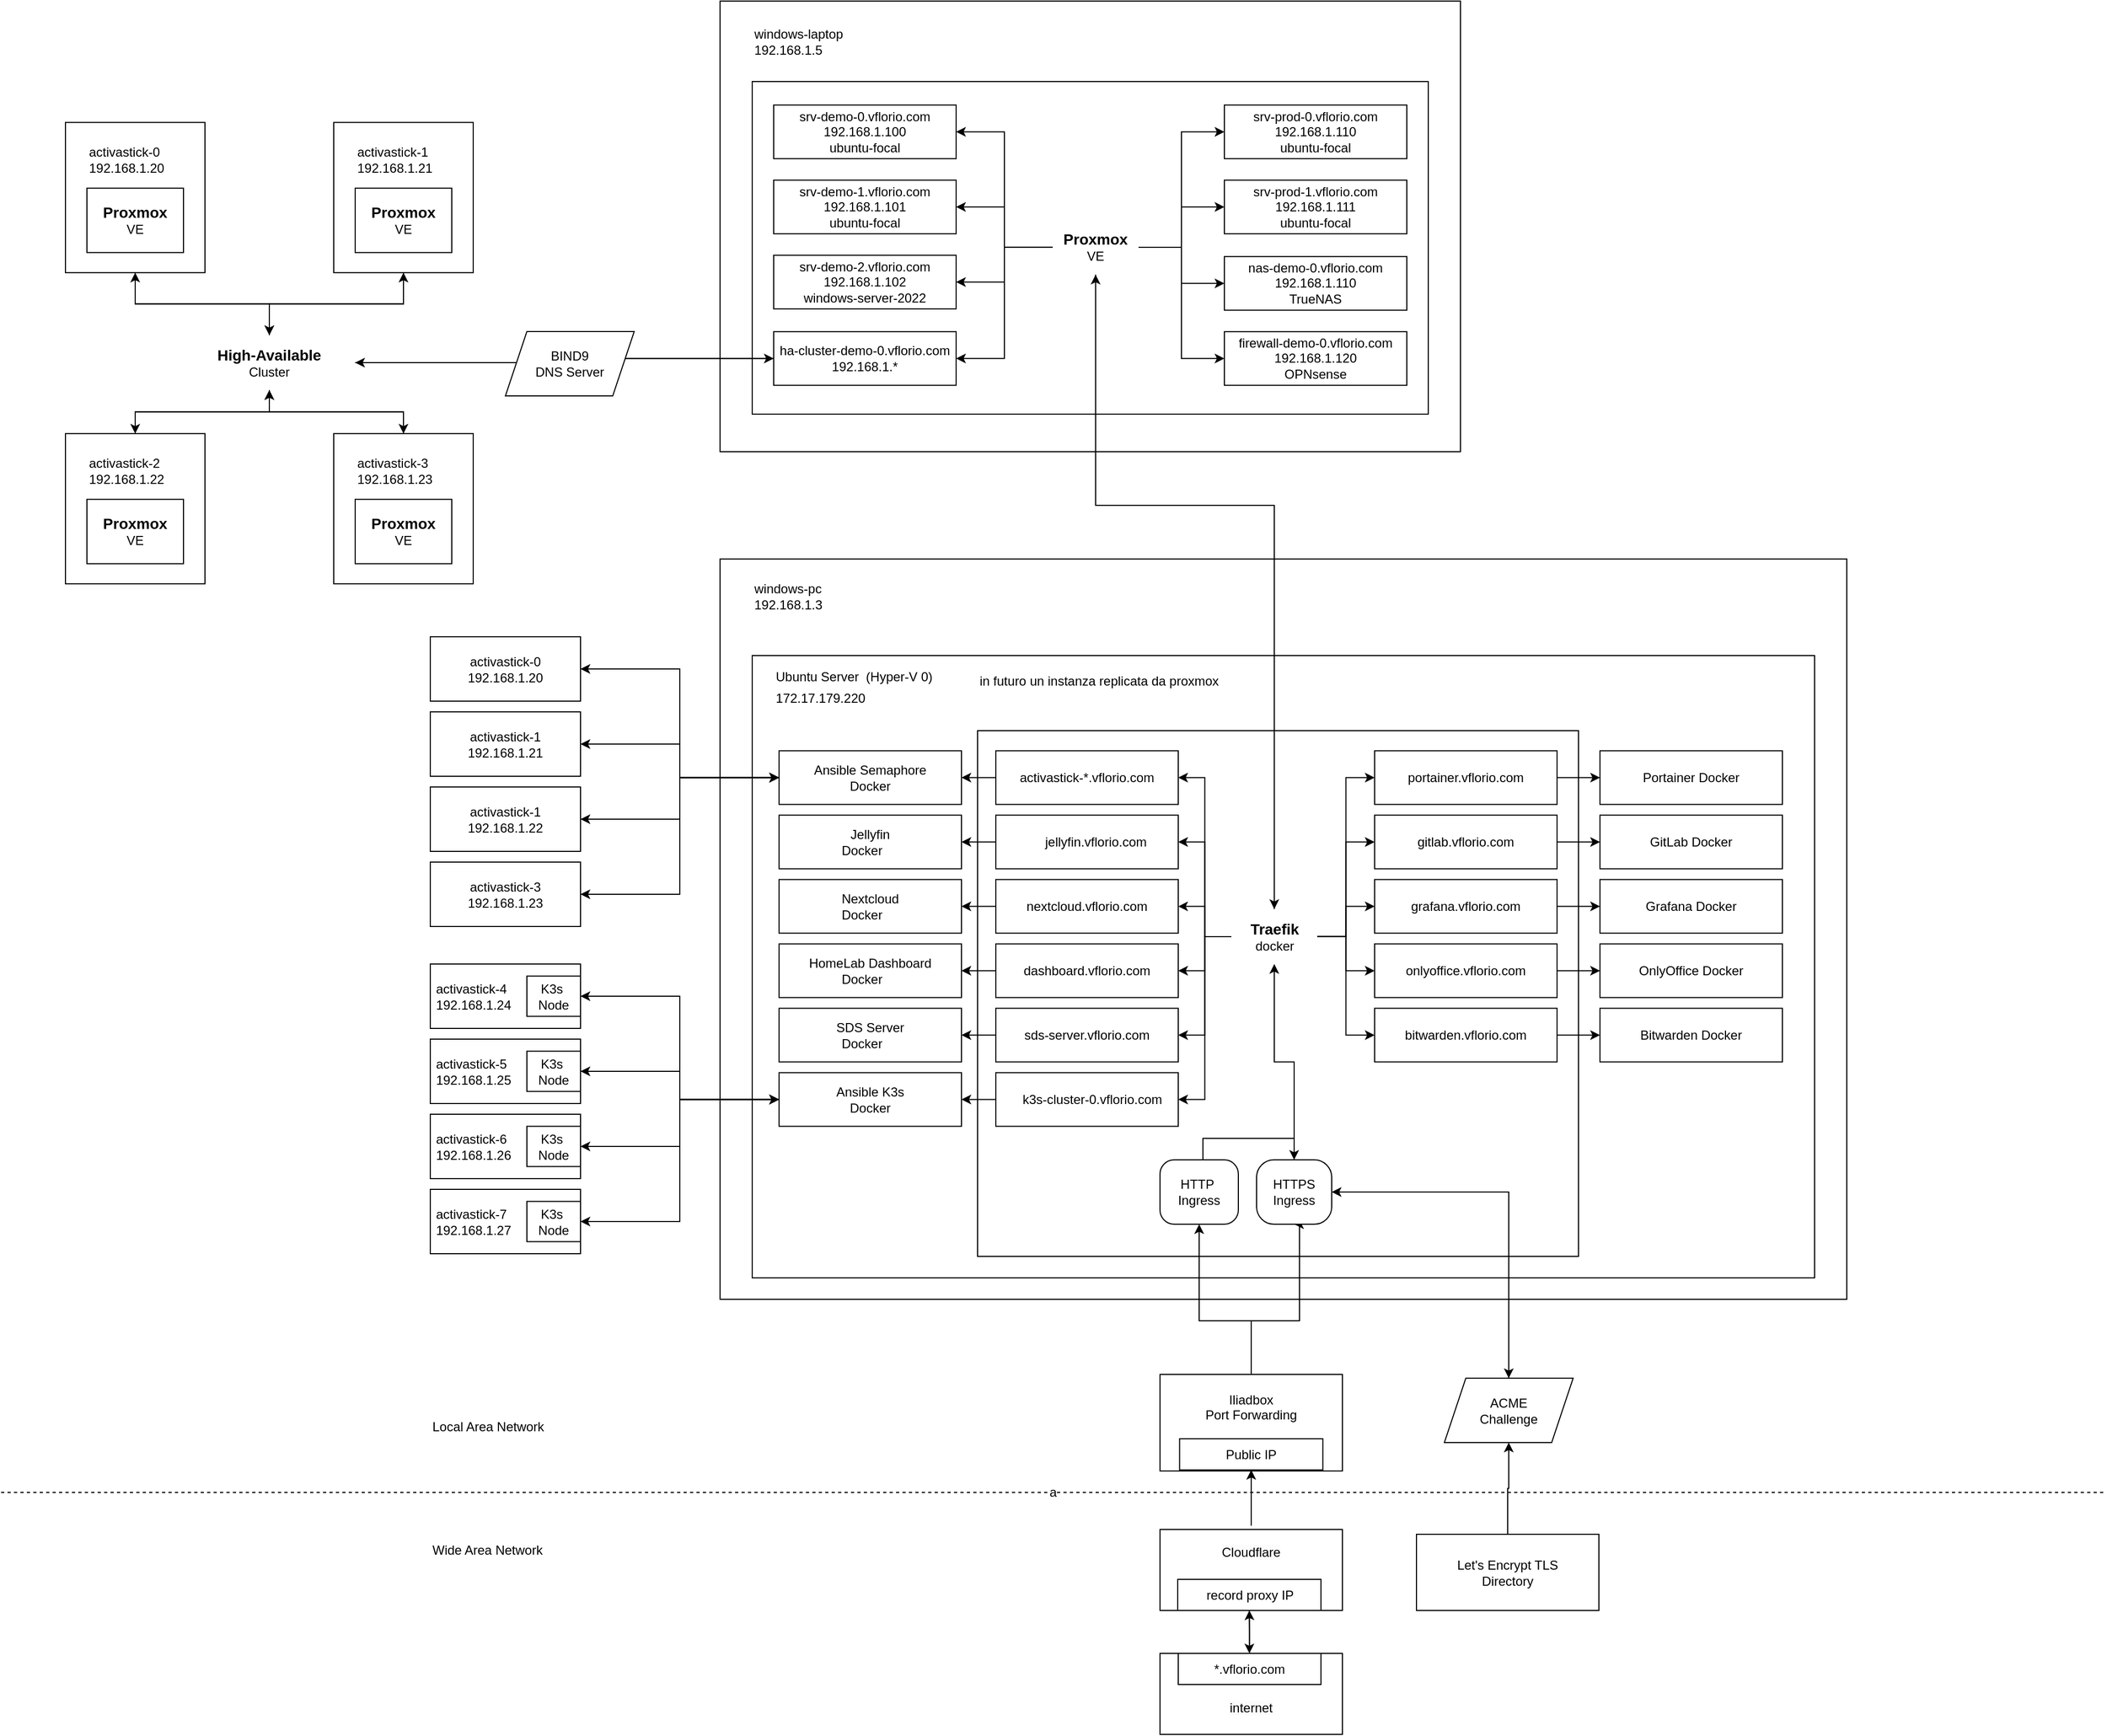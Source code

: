 <mxfile version="23.1.5" type="device">
  <diagram name="Pagina-1" id="1_2qyeEa1JzteLKZRhaf">
    <mxGraphModel dx="2167" dy="1967" grid="1" gridSize="10" guides="1" tooltips="1" connect="1" arrows="1" fold="1" page="1" pageScale="1" pageWidth="827" pageHeight="1169" math="0" shadow="0">
      <root>
        <mxCell id="0" />
        <mxCell id="1" parent="0" />
        <mxCell id="QnXVqV6WdRgewJ8nTJ-i-211" value="" style="rounded=0;whiteSpace=wrap;html=1;fontSize=12;" parent="1" vertex="1">
          <mxGeometry x="350" y="-470" width="690" height="420" as="geometry" />
        </mxCell>
        <mxCell id="6dSnEPWLA5yRJOX2oWhd-26" value="" style="rounded=0;whiteSpace=wrap;html=1;" parent="1" vertex="1">
          <mxGeometry x="380" y="-395" width="630" height="310" as="geometry" />
        </mxCell>
        <mxCell id="QnXVqV6WdRgewJ8nTJ-i-101" value="Iliadbox&lt;br style=&quot;font-size: 12px;&quot;&gt;Port Forwarding&lt;br&gt;&lt;br&gt;&lt;br&gt;" style="rounded=0;whiteSpace=wrap;html=1;fontSize=12;" parent="1" vertex="1">
          <mxGeometry x="760" y="810" width="170" height="90" as="geometry" />
        </mxCell>
        <mxCell id="6dSnEPWLA5yRJOX2oWhd-8" value="" style="rounded=0;whiteSpace=wrap;html=1;fontSize=12;" parent="1" vertex="1">
          <mxGeometry x="760" y="1070" width="170" height="75.5" as="geometry" />
        </mxCell>
        <mxCell id="QnXVqV6WdRgewJ8nTJ-i-100" value="" style="rounded=0;whiteSpace=wrap;html=1;fontSize=12;" parent="1" vertex="1">
          <mxGeometry x="760" y="954.5" width="170" height="75.5" as="geometry" />
        </mxCell>
        <mxCell id="QnXVqV6WdRgewJ8nTJ-i-34" value="s" style="rounded=0;whiteSpace=wrap;html=1;fontSize=12;" parent="1" vertex="1">
          <mxGeometry x="350" y="50" width="1050" height="690" as="geometry" />
        </mxCell>
        <mxCell id="QnXVqV6WdRgewJ8nTJ-i-8" value="a" style="rounded=0;whiteSpace=wrap;html=1;fontSize=12;" parent="1" vertex="1">
          <mxGeometry x="380" y="140" width="990" height="580" as="geometry" />
        </mxCell>
        <mxCell id="QnXVqV6WdRgewJ8nTJ-i-26" style="edgeStyle=orthogonalEdgeStyle;rounded=0;orthogonalLoop=1;jettySize=auto;html=1;entryX=0;entryY=0.5;entryDx=0;entryDy=0;fontSize=12;" parent="1" source="QnXVqV6WdRgewJ8nTJ-i-1" target="QnXVqV6WdRgewJ8nTJ-i-5" edge="1">
          <mxGeometry relative="1" as="geometry" />
        </mxCell>
        <mxCell id="QnXVqV6WdRgewJ8nTJ-i-1" value="activastick-0&lt;br style=&quot;font-size: 12px;&quot;&gt;192.168.1.20" style="rounded=0;whiteSpace=wrap;html=1;fontSize=12;" parent="1" vertex="1">
          <mxGeometry x="80" y="122.5" width="140" height="60" as="geometry" />
        </mxCell>
        <mxCell id="QnXVqV6WdRgewJ8nTJ-i-27" style="edgeStyle=orthogonalEdgeStyle;rounded=0;orthogonalLoop=1;jettySize=auto;html=1;entryX=0;entryY=0.5;entryDx=0;entryDy=0;fontSize=12;" parent="1" source="QnXVqV6WdRgewJ8nTJ-i-2" target="QnXVqV6WdRgewJ8nTJ-i-5" edge="1">
          <mxGeometry relative="1" as="geometry" />
        </mxCell>
        <mxCell id="QnXVqV6WdRgewJ8nTJ-i-2" value="activastick-3&lt;br style=&quot;border-color: var(--border-color); font-size: 12px;&quot;&gt;192.168.1.23" style="rounded=0;whiteSpace=wrap;html=1;fontSize=12;" parent="1" vertex="1">
          <mxGeometry x="80" y="332.5" width="140" height="60" as="geometry" />
        </mxCell>
        <mxCell id="QnXVqV6WdRgewJ8nTJ-i-24" style="edgeStyle=orthogonalEdgeStyle;rounded=0;orthogonalLoop=1;jettySize=auto;html=1;entryX=0;entryY=0.5;entryDx=0;entryDy=0;fontSize=12;" parent="1" source="QnXVqV6WdRgewJ8nTJ-i-3" target="QnXVqV6WdRgewJ8nTJ-i-5" edge="1">
          <mxGeometry relative="1" as="geometry" />
        </mxCell>
        <mxCell id="QnXVqV6WdRgewJ8nTJ-i-3" value="activastick-1&lt;br style=&quot;border-color: var(--border-color); font-size: 12px;&quot;&gt;192.168.1.21" style="rounded=0;whiteSpace=wrap;html=1;fontSize=12;" parent="1" vertex="1">
          <mxGeometry x="80" y="192.5" width="140" height="60" as="geometry" />
        </mxCell>
        <mxCell id="QnXVqV6WdRgewJ8nTJ-i-23" style="edgeStyle=orthogonalEdgeStyle;rounded=0;orthogonalLoop=1;jettySize=auto;html=1;entryX=0;entryY=0.5;entryDx=0;entryDy=0;fontSize=12;" parent="1" source="QnXVqV6WdRgewJ8nTJ-i-4" target="QnXVqV6WdRgewJ8nTJ-i-5" edge="1">
          <mxGeometry relative="1" as="geometry" />
        </mxCell>
        <mxCell id="QnXVqV6WdRgewJ8nTJ-i-4" value="activastick-1&lt;br style=&quot;border-color: var(--border-color); font-size: 12px;&quot;&gt;192.168.1.22" style="rounded=0;whiteSpace=wrap;html=1;fontSize=12;" parent="1" vertex="1">
          <mxGeometry x="80" y="262.5" width="140" height="60" as="geometry" />
        </mxCell>
        <mxCell id="QnXVqV6WdRgewJ8nTJ-i-28" style="edgeStyle=orthogonalEdgeStyle;rounded=0;orthogonalLoop=1;jettySize=auto;html=1;entryX=1;entryY=0.5;entryDx=0;entryDy=0;fontSize=12;" parent="1" source="QnXVqV6WdRgewJ8nTJ-i-5" target="QnXVqV6WdRgewJ8nTJ-i-1" edge="1">
          <mxGeometry relative="1" as="geometry" />
        </mxCell>
        <mxCell id="QnXVqV6WdRgewJ8nTJ-i-29" style="edgeStyle=orthogonalEdgeStyle;rounded=0;orthogonalLoop=1;jettySize=auto;html=1;entryX=1;entryY=0.5;entryDx=0;entryDy=0;fontSize=12;" parent="1" source="QnXVqV6WdRgewJ8nTJ-i-5" target="QnXVqV6WdRgewJ8nTJ-i-3" edge="1">
          <mxGeometry relative="1" as="geometry" />
        </mxCell>
        <mxCell id="QnXVqV6WdRgewJ8nTJ-i-30" style="edgeStyle=orthogonalEdgeStyle;rounded=0;orthogonalLoop=1;jettySize=auto;html=1;entryX=1;entryY=0.5;entryDx=0;entryDy=0;fontSize=12;" parent="1" source="QnXVqV6WdRgewJ8nTJ-i-5" target="QnXVqV6WdRgewJ8nTJ-i-4" edge="1">
          <mxGeometry relative="1" as="geometry" />
        </mxCell>
        <mxCell id="QnXVqV6WdRgewJ8nTJ-i-31" style="edgeStyle=orthogonalEdgeStyle;rounded=0;orthogonalLoop=1;jettySize=auto;html=1;entryX=1;entryY=0.5;entryDx=0;entryDy=0;fontSize=12;" parent="1" source="QnXVqV6WdRgewJ8nTJ-i-5" target="QnXVqV6WdRgewJ8nTJ-i-2" edge="1">
          <mxGeometry relative="1" as="geometry" />
        </mxCell>
        <mxCell id="QnXVqV6WdRgewJ8nTJ-i-6" value="Local Area Network" style="text;html=1;strokeColor=none;fillColor=none;align=left;verticalAlign=middle;whiteSpace=wrap;rounded=0;fontSize=12;" parent="1" vertex="1">
          <mxGeometry x="80" y="843.5" width="120" height="30" as="geometry" />
        </mxCell>
        <mxCell id="QnXVqV6WdRgewJ8nTJ-i-17" value="Ubuntu Server&amp;nbsp; (Hyper-V 0)" style="text;html=1;strokeColor=none;fillColor=none;align=left;verticalAlign=middle;whiteSpace=wrap;rounded=0;fontSize=12;" parent="1" vertex="1">
          <mxGeometry x="400" y="150" width="180" height="20" as="geometry" />
        </mxCell>
        <mxCell id="QnXVqV6WdRgewJ8nTJ-i-33" value="172.17.179.220&amp;nbsp;" style="text;html=1;strokeColor=none;fillColor=none;align=left;verticalAlign=middle;whiteSpace=wrap;rounded=0;fontSize=12;" parent="1" vertex="1">
          <mxGeometry x="400" y="170" width="180" height="20" as="geometry" />
        </mxCell>
        <mxCell id="QnXVqV6WdRgewJ8nTJ-i-35" value="windows-pc&lt;br style=&quot;font-size: 12px;&quot;&gt;192.168.1.3" style="text;html=1;strokeColor=none;fillColor=none;align=left;verticalAlign=middle;whiteSpace=wrap;rounded=0;fontSize=12;" parent="1" vertex="1">
          <mxGeometry x="380" y="70" width="120" height="30" as="geometry" />
        </mxCell>
        <mxCell id="QnXVqV6WdRgewJ8nTJ-i-65" style="edgeStyle=orthogonalEdgeStyle;rounded=0;orthogonalLoop=1;jettySize=auto;html=1;entryX=0;entryY=0.5;entryDx=0;entryDy=0;fontSize=12;" parent="1" source="QnXVqV6WdRgewJ8nTJ-i-66" target="QnXVqV6WdRgewJ8nTJ-i-77" edge="1">
          <mxGeometry relative="1" as="geometry" />
        </mxCell>
        <mxCell id="QnXVqV6WdRgewJ8nTJ-i-66" value="&amp;nbsp;activastick-4&lt;br style=&quot;font-size: 12px;&quot;&gt;&amp;nbsp;192.168.1.24" style="rounded=0;whiteSpace=wrap;html=1;align=left;fontSize=12;" parent="1" vertex="1">
          <mxGeometry x="80" y="427.5" width="140" height="60" as="geometry" />
        </mxCell>
        <mxCell id="QnXVqV6WdRgewJ8nTJ-i-67" style="edgeStyle=orthogonalEdgeStyle;rounded=0;orthogonalLoop=1;jettySize=auto;html=1;entryX=0;entryY=0.5;entryDx=0;entryDy=0;fontSize=12;" parent="1" source="QnXVqV6WdRgewJ8nTJ-i-68" target="QnXVqV6WdRgewJ8nTJ-i-77" edge="1">
          <mxGeometry relative="1" as="geometry" />
        </mxCell>
        <mxCell id="QnXVqV6WdRgewJ8nTJ-i-68" value="&amp;nbsp;activastick-7&lt;br style=&quot;border-color: var(--border-color); font-size: 12px;&quot;&gt;&amp;nbsp;192.168.1.27" style="rounded=0;whiteSpace=wrap;html=1;align=left;fontSize=12;" parent="1" vertex="1">
          <mxGeometry x="80" y="637.5" width="140" height="60" as="geometry" />
        </mxCell>
        <mxCell id="QnXVqV6WdRgewJ8nTJ-i-69" style="edgeStyle=orthogonalEdgeStyle;rounded=0;orthogonalLoop=1;jettySize=auto;html=1;entryX=0;entryY=0.5;entryDx=0;entryDy=0;fontSize=12;" parent="1" source="QnXVqV6WdRgewJ8nTJ-i-70" target="QnXVqV6WdRgewJ8nTJ-i-77" edge="1">
          <mxGeometry relative="1" as="geometry" />
        </mxCell>
        <mxCell id="QnXVqV6WdRgewJ8nTJ-i-70" value="&amp;nbsp;activastick-5&lt;br style=&quot;border-color: var(--border-color); font-size: 12px;&quot;&gt;&amp;nbsp;192.168.1.25&amp;nbsp;&lt;span style=&quot;white-space: pre; font-size: 12px;&quot;&gt;&#x9;&lt;/span&gt;" style="rounded=0;whiteSpace=wrap;html=1;align=left;fontSize=12;" parent="1" vertex="1">
          <mxGeometry x="80" y="497.5" width="140" height="60" as="geometry" />
        </mxCell>
        <mxCell id="QnXVqV6WdRgewJ8nTJ-i-71" style="edgeStyle=orthogonalEdgeStyle;rounded=0;orthogonalLoop=1;jettySize=auto;html=1;entryX=0;entryY=0.5;entryDx=0;entryDy=0;fontSize=12;" parent="1" source="QnXVqV6WdRgewJ8nTJ-i-72" target="QnXVqV6WdRgewJ8nTJ-i-77" edge="1">
          <mxGeometry relative="1" as="geometry" />
        </mxCell>
        <mxCell id="QnXVqV6WdRgewJ8nTJ-i-72" value="&amp;nbsp;activastick-6&lt;br style=&quot;border-color: var(--border-color); font-size: 12px;&quot;&gt;&amp;nbsp;192.168.1.26" style="rounded=0;whiteSpace=wrap;html=1;align=left;fontSize=12;" parent="1" vertex="1">
          <mxGeometry x="80" y="567.5" width="140" height="60" as="geometry" />
        </mxCell>
        <mxCell id="QnXVqV6WdRgewJ8nTJ-i-73" style="edgeStyle=orthogonalEdgeStyle;rounded=0;orthogonalLoop=1;jettySize=auto;html=1;entryX=1;entryY=0.5;entryDx=0;entryDy=0;fontSize=12;" parent="1" source="QnXVqV6WdRgewJ8nTJ-i-77" target="QnXVqV6WdRgewJ8nTJ-i-66" edge="1">
          <mxGeometry relative="1" as="geometry" />
        </mxCell>
        <mxCell id="QnXVqV6WdRgewJ8nTJ-i-74" style="edgeStyle=orthogonalEdgeStyle;rounded=0;orthogonalLoop=1;jettySize=auto;html=1;entryX=1;entryY=0.5;entryDx=0;entryDy=0;fontSize=12;" parent="1" source="QnXVqV6WdRgewJ8nTJ-i-77" target="QnXVqV6WdRgewJ8nTJ-i-70" edge="1">
          <mxGeometry relative="1" as="geometry" />
        </mxCell>
        <mxCell id="QnXVqV6WdRgewJ8nTJ-i-91" value="" style="rounded=0;whiteSpace=wrap;html=1;fontSize=12;" parent="1" vertex="1">
          <mxGeometry x="590" y="210" width="560" height="490" as="geometry" />
        </mxCell>
        <mxCell id="QnXVqV6WdRgewJ8nTJ-i-75" style="edgeStyle=orthogonalEdgeStyle;rounded=0;orthogonalLoop=1;jettySize=auto;html=1;entryX=1;entryY=0.5;entryDx=0;entryDy=0;fontSize=12;" parent="1" source="QnXVqV6WdRgewJ8nTJ-i-77" target="QnXVqV6WdRgewJ8nTJ-i-72" edge="1">
          <mxGeometry relative="1" as="geometry" />
        </mxCell>
        <mxCell id="QnXVqV6WdRgewJ8nTJ-i-76" style="edgeStyle=orthogonalEdgeStyle;rounded=0;orthogonalLoop=1;jettySize=auto;html=1;entryX=1;entryY=0.5;entryDx=0;entryDy=0;fontSize=12;" parent="1" source="QnXVqV6WdRgewJ8nTJ-i-77" target="QnXVqV6WdRgewJ8nTJ-i-68" edge="1">
          <mxGeometry relative="1" as="geometry" />
        </mxCell>
        <mxCell id="QnXVqV6WdRgewJ8nTJ-i-77" value="Ansible K3s&lt;br style=&quot;font-size: 12px;&quot;&gt;Docker" style="rounded=0;whiteSpace=wrap;html=1;fontSize=12;" parent="1" vertex="1">
          <mxGeometry x="405" y="528.75" width="170" height="50" as="geometry" />
        </mxCell>
        <mxCell id="QnXVqV6WdRgewJ8nTJ-i-183" style="edgeStyle=orthogonalEdgeStyle;rounded=0;orthogonalLoop=1;jettySize=auto;html=1;exitX=0;exitY=0.5;exitDx=0;exitDy=0;entryX=1;entryY=0.5;entryDx=0;entryDy=0;" parent="1" source="QnXVqV6WdRgewJ8nTJ-i-96" target="QnXVqV6WdRgewJ8nTJ-i-5" edge="1">
          <mxGeometry relative="1" as="geometry" />
        </mxCell>
        <mxCell id="QnXVqV6WdRgewJ8nTJ-i-96" value="activastick-*.vflorio.com" style="rounded=0;whiteSpace=wrap;html=1;fontSize=12;" parent="1" vertex="1">
          <mxGeometry x="607" y="228.75" width="170" height="50" as="geometry" />
        </mxCell>
        <mxCell id="QnXVqV6WdRgewJ8nTJ-i-99" value="Wide Area Network" style="text;html=1;strokeColor=none;fillColor=none;align=left;verticalAlign=middle;whiteSpace=wrap;rounded=0;fontSize=12;" parent="1" vertex="1">
          <mxGeometry x="80" y="959" width="120" height="30" as="geometry" />
        </mxCell>
        <mxCell id="QnXVqV6WdRgewJ8nTJ-i-141" style="edgeStyle=orthogonalEdgeStyle;rounded=0;orthogonalLoop=1;jettySize=auto;html=1;entryX=0.5;entryY=1;entryDx=0;entryDy=0;" parent="1" source="QnXVqV6WdRgewJ8nTJ-i-101" target="QnXVqV6WdRgewJ8nTJ-i-138" edge="1">
          <mxGeometry relative="1" as="geometry">
            <Array as="points">
              <mxPoint x="845" y="760" />
              <mxPoint x="796" y="760" />
            </Array>
          </mxGeometry>
        </mxCell>
        <mxCell id="QnXVqV6WdRgewJ8nTJ-i-142" style="edgeStyle=orthogonalEdgeStyle;rounded=0;orthogonalLoop=1;jettySize=auto;html=1;entryX=0.5;entryY=1;entryDx=0;entryDy=0;" parent="1" source="QnXVqV6WdRgewJ8nTJ-i-101" target="QnXVqV6WdRgewJ8nTJ-i-140" edge="1">
          <mxGeometry relative="1" as="geometry">
            <Array as="points">
              <mxPoint x="845" y="760" />
              <mxPoint x="890" y="760" />
            </Array>
          </mxGeometry>
        </mxCell>
        <mxCell id="QnXVqV6WdRgewJ8nTJ-i-105" value="a" style="endArrow=none;dashed=1;html=1;rounded=0;fontSize=12;" parent="1" edge="1">
          <mxGeometry width="50" height="50" relative="1" as="geometry">
            <mxPoint x="-320" y="920" as="sourcePoint" />
            <mxPoint x="1640" y="920" as="targetPoint" />
          </mxGeometry>
        </mxCell>
        <mxCell id="QnXVqV6WdRgewJ8nTJ-i-180" style="edgeStyle=orthogonalEdgeStyle;rounded=0;orthogonalLoop=1;jettySize=auto;html=1;entryX=1;entryY=0.5;entryDx=0;entryDy=0;" parent="1" source="QnXVqV6WdRgewJ8nTJ-i-122" target="QnXVqV6WdRgewJ8nTJ-i-77" edge="1">
          <mxGeometry relative="1" as="geometry" />
        </mxCell>
        <mxCell id="QnXVqV6WdRgewJ8nTJ-i-122" value="&amp;nbsp; &amp;nbsp;k3s-cluster-0.vflorio.com" style="rounded=0;whiteSpace=wrap;html=1;fontSize=12;" parent="1" vertex="1">
          <mxGeometry x="607" y="528.75" width="170" height="50" as="geometry" />
        </mxCell>
        <mxCell id="QnXVqV6WdRgewJ8nTJ-i-130" value="K3s&amp;nbsp;&lt;br style=&quot;font-size: 12px;&quot;&gt;Node" style="rounded=0;whiteSpace=wrap;html=1;fontSize=12;" parent="1" vertex="1">
          <mxGeometry x="170" y="438.75" width="50" height="37.5" as="geometry" />
        </mxCell>
        <mxCell id="QnXVqV6WdRgewJ8nTJ-i-133" value="K3s&amp;nbsp;&lt;br style=&quot;border-color: var(--border-color); font-size: 12px;&quot;&gt;Node" style="rounded=0;whiteSpace=wrap;html=1;fontSize=12;" parent="1" vertex="1">
          <mxGeometry x="170" y="508.75" width="50" height="37.5" as="geometry" />
        </mxCell>
        <mxCell id="QnXVqV6WdRgewJ8nTJ-i-134" value="K3s&amp;nbsp;&lt;br style=&quot;border-color: var(--border-color); font-size: 12px;&quot;&gt;Node" style="rounded=0;whiteSpace=wrap;html=1;fontSize=12;" parent="1" vertex="1">
          <mxGeometry x="170" y="648.75" width="50" height="37.5" as="geometry" />
        </mxCell>
        <mxCell id="QnXVqV6WdRgewJ8nTJ-i-135" value="K3s&amp;nbsp;&lt;br style=&quot;border-color: var(--border-color); font-size: 12px;&quot;&gt;Node" style="rounded=0;whiteSpace=wrap;html=1;fontSize=12;" parent="1" vertex="1">
          <mxGeometry x="170" y="578.75" width="50" height="37.5" as="geometry" />
        </mxCell>
        <mxCell id="QnXVqV6WdRgewJ8nTJ-i-136" value="&lt;font style=&quot;font-size: 12px;&quot;&gt;in futuro un instanza replicata da proxmox&lt;/font&gt;" style="text;html=1;strokeColor=none;fillColor=none;align=left;verticalAlign=middle;whiteSpace=wrap;rounded=0;fontSize=12;" parent="1" vertex="1">
          <mxGeometry x="590" y="150" width="270" height="27.5" as="geometry" />
        </mxCell>
        <mxCell id="QnXVqV6WdRgewJ8nTJ-i-207" style="edgeStyle=orthogonalEdgeStyle;rounded=0;orthogonalLoop=1;jettySize=auto;html=1;entryX=0.5;entryY=0;entryDx=0;entryDy=0;" parent="1" source="QnXVqV6WdRgewJ8nTJ-i-138" target="QnXVqV6WdRgewJ8nTJ-i-140" edge="1">
          <mxGeometry relative="1" as="geometry">
            <Array as="points">
              <mxPoint x="800" y="590" />
              <mxPoint x="885" y="590" />
            </Array>
          </mxGeometry>
        </mxCell>
        <mxCell id="QnXVqV6WdRgewJ8nTJ-i-138" value="HTTP&amp;nbsp;&lt;br&gt;Ingress" style="rounded=1;whiteSpace=wrap;html=1;fontSize=12;arcSize=22;" parent="1" vertex="1">
          <mxGeometry x="760" y="610" width="73" height="60" as="geometry" />
        </mxCell>
        <mxCell id="6dSnEPWLA5yRJOX2oWhd-18" style="edgeStyle=orthogonalEdgeStyle;rounded=0;orthogonalLoop=1;jettySize=auto;html=1;exitX=1;exitY=0.5;exitDx=0;exitDy=0;" parent="1" source="QnXVqV6WdRgewJ8nTJ-i-140" target="6dSnEPWLA5yRJOX2oWhd-15" edge="1">
          <mxGeometry relative="1" as="geometry" />
        </mxCell>
        <mxCell id="6dSnEPWLA5yRJOX2oWhd-53" style="edgeStyle=orthogonalEdgeStyle;rounded=0;orthogonalLoop=1;jettySize=auto;html=1;entryX=0.5;entryY=1;entryDx=0;entryDy=0;" parent="1" source="QnXVqV6WdRgewJ8nTJ-i-140" target="QnXVqV6WdRgewJ8nTJ-i-147" edge="1">
          <mxGeometry relative="1" as="geometry" />
        </mxCell>
        <mxCell id="QnXVqV6WdRgewJ8nTJ-i-140" value="HTTPS&lt;br&gt;Ingress" style="rounded=1;whiteSpace=wrap;html=1;fontSize=12;arcSize=27;" parent="1" vertex="1">
          <mxGeometry x="850" y="610" width="70" height="60" as="geometry" />
        </mxCell>
        <mxCell id="QnXVqV6WdRgewJ8nTJ-i-163" style="edgeStyle=orthogonalEdgeStyle;rounded=0;orthogonalLoop=1;jettySize=auto;html=1;entryX=1;entryY=0.5;entryDx=0;entryDy=0;" parent="1" source="QnXVqV6WdRgewJ8nTJ-i-147" target="QnXVqV6WdRgewJ8nTJ-i-96" edge="1">
          <mxGeometry relative="1" as="geometry" />
        </mxCell>
        <mxCell id="QnXVqV6WdRgewJ8nTJ-i-164" style="edgeStyle=orthogonalEdgeStyle;rounded=0;orthogonalLoop=1;jettySize=auto;html=1;entryX=1;entryY=0.5;entryDx=0;entryDy=0;" parent="1" source="QnXVqV6WdRgewJ8nTJ-i-147" target="QnXVqV6WdRgewJ8nTJ-i-156" edge="1">
          <mxGeometry relative="1" as="geometry" />
        </mxCell>
        <mxCell id="QnXVqV6WdRgewJ8nTJ-i-165" style="edgeStyle=orthogonalEdgeStyle;rounded=0;orthogonalLoop=1;jettySize=auto;html=1;" parent="1" source="QnXVqV6WdRgewJ8nTJ-i-147" target="QnXVqV6WdRgewJ8nTJ-i-154" edge="1">
          <mxGeometry relative="1" as="geometry" />
        </mxCell>
        <mxCell id="QnXVqV6WdRgewJ8nTJ-i-166" style="edgeStyle=orthogonalEdgeStyle;rounded=0;orthogonalLoop=1;jettySize=auto;html=1;entryX=1;entryY=0.5;entryDx=0;entryDy=0;" parent="1" source="QnXVqV6WdRgewJ8nTJ-i-147" target="QnXVqV6WdRgewJ8nTJ-i-152" edge="1">
          <mxGeometry relative="1" as="geometry" />
        </mxCell>
        <mxCell id="QnXVqV6WdRgewJ8nTJ-i-167" style="edgeStyle=orthogonalEdgeStyle;rounded=0;orthogonalLoop=1;jettySize=auto;html=1;entryX=1;entryY=0.5;entryDx=0;entryDy=0;" parent="1" source="QnXVqV6WdRgewJ8nTJ-i-147" target="QnXVqV6WdRgewJ8nTJ-i-149" edge="1">
          <mxGeometry relative="1" as="geometry" />
        </mxCell>
        <mxCell id="QnXVqV6WdRgewJ8nTJ-i-168" style="edgeStyle=orthogonalEdgeStyle;rounded=0;orthogonalLoop=1;jettySize=auto;html=1;entryX=1;entryY=0.5;entryDx=0;entryDy=0;" parent="1" source="QnXVqV6WdRgewJ8nTJ-i-147" target="QnXVqV6WdRgewJ8nTJ-i-122" edge="1">
          <mxGeometry relative="1" as="geometry" />
        </mxCell>
        <mxCell id="QnXVqV6WdRgewJ8nTJ-i-169" style="edgeStyle=orthogonalEdgeStyle;rounded=0;orthogonalLoop=1;jettySize=auto;html=1;entryX=0;entryY=0.5;entryDx=0;entryDy=0;" parent="1" source="QnXVqV6WdRgewJ8nTJ-i-147" target="QnXVqV6WdRgewJ8nTJ-i-158" edge="1">
          <mxGeometry relative="1" as="geometry" />
        </mxCell>
        <mxCell id="QnXVqV6WdRgewJ8nTJ-i-170" style="edgeStyle=orthogonalEdgeStyle;rounded=0;orthogonalLoop=1;jettySize=auto;html=1;entryX=0;entryY=0.5;entryDx=0;entryDy=0;" parent="1" source="QnXVqV6WdRgewJ8nTJ-i-147" target="QnXVqV6WdRgewJ8nTJ-i-162" edge="1">
          <mxGeometry relative="1" as="geometry" />
        </mxCell>
        <mxCell id="QnXVqV6WdRgewJ8nTJ-i-196" style="edgeStyle=orthogonalEdgeStyle;rounded=0;orthogonalLoop=1;jettySize=auto;html=1;exitX=1;exitY=0.5;exitDx=0;exitDy=0;entryX=0;entryY=0.5;entryDx=0;entryDy=0;" parent="1" source="QnXVqV6WdRgewJ8nTJ-i-147" target="QnXVqV6WdRgewJ8nTJ-i-193" edge="1">
          <mxGeometry relative="1" as="geometry" />
        </mxCell>
        <mxCell id="QnXVqV6WdRgewJ8nTJ-i-197" style="edgeStyle=orthogonalEdgeStyle;rounded=0;orthogonalLoop=1;jettySize=auto;html=1;exitX=1;exitY=0.5;exitDx=0;exitDy=0;entryX=0;entryY=0.5;entryDx=0;entryDy=0;" parent="1" source="QnXVqV6WdRgewJ8nTJ-i-147" target="QnXVqV6WdRgewJ8nTJ-i-195" edge="1">
          <mxGeometry relative="1" as="geometry" />
        </mxCell>
        <mxCell id="QnXVqV6WdRgewJ8nTJ-i-203" style="edgeStyle=orthogonalEdgeStyle;rounded=0;orthogonalLoop=1;jettySize=auto;html=1;exitX=1;exitY=0.5;exitDx=0;exitDy=0;entryX=0;entryY=0.5;entryDx=0;entryDy=0;" parent="1" source="QnXVqV6WdRgewJ8nTJ-i-147" target="QnXVqV6WdRgewJ8nTJ-i-202" edge="1">
          <mxGeometry relative="1" as="geometry" />
        </mxCell>
        <mxCell id="6dSnEPWLA5yRJOX2oWhd-54" style="edgeStyle=orthogonalEdgeStyle;rounded=0;orthogonalLoop=1;jettySize=auto;html=1;entryX=0.5;entryY=1;entryDx=0;entryDy=0;" parent="1" source="QnXVqV6WdRgewJ8nTJ-i-147" target="6dSnEPWLA5yRJOX2oWhd-42" edge="1">
          <mxGeometry relative="1" as="geometry">
            <Array as="points">
              <mxPoint x="866" />
              <mxPoint x="700" />
            </Array>
          </mxGeometry>
        </mxCell>
        <mxCell id="QnXVqV6WdRgewJ8nTJ-i-147" value="&lt;font style=&quot;&quot;&gt;&lt;b style=&quot;font-size: 14px;&quot;&gt;Traefik&lt;/b&gt;&lt;br&gt;&lt;font style=&quot;font-size: 12px;&quot;&gt;docker&lt;/font&gt;&lt;br&gt;&lt;/font&gt;" style="text;html=1;strokeColor=none;fillColor=none;align=center;verticalAlign=middle;whiteSpace=wrap;rounded=0;" parent="1" vertex="1">
          <mxGeometry x="826.5" y="376.25" width="80" height="51.25" as="geometry" />
        </mxCell>
        <mxCell id="QnXVqV6WdRgewJ8nTJ-i-5" value="Ansible Semaphore&lt;br style=&quot;font-size: 12px;&quot;&gt;Docker" style="rounded=0;whiteSpace=wrap;html=1;fontSize=12;" parent="1" vertex="1">
          <mxGeometry x="405" y="228.75" width="170" height="50" as="geometry" />
        </mxCell>
        <mxCell id="QnXVqV6WdRgewJ8nTJ-i-148" value="SDS Server &lt;br&gt;Docker&lt;span style=&quot;white-space: pre;&quot;&gt;&#x9;&lt;/span&gt;" style="rounded=0;whiteSpace=wrap;html=1;fontSize=12;" parent="1" vertex="1">
          <mxGeometry x="405" y="468.75" width="170" height="50" as="geometry" />
        </mxCell>
        <mxCell id="QnXVqV6WdRgewJ8nTJ-i-187" style="edgeStyle=orthogonalEdgeStyle;rounded=0;orthogonalLoop=1;jettySize=auto;html=1;entryX=1;entryY=0.5;entryDx=0;entryDy=0;" parent="1" source="QnXVqV6WdRgewJ8nTJ-i-149" target="QnXVqV6WdRgewJ8nTJ-i-148" edge="1">
          <mxGeometry relative="1" as="geometry" />
        </mxCell>
        <mxCell id="QnXVqV6WdRgewJ8nTJ-i-149" value="sds-server.vflorio.com" style="rounded=0;whiteSpace=wrap;html=1;fontSize=12;" parent="1" vertex="1">
          <mxGeometry x="607" y="468.75" width="170" height="50" as="geometry" />
        </mxCell>
        <mxCell id="QnXVqV6WdRgewJ8nTJ-i-151" value="HomeLab Dashboard&lt;br&gt;Docker&lt;span style=&quot;white-space: pre;&quot;&gt;&#x9;&lt;/span&gt;" style="rounded=0;whiteSpace=wrap;html=1;fontSize=12;" parent="1" vertex="1">
          <mxGeometry x="405" y="408.75" width="170" height="50" as="geometry" />
        </mxCell>
        <mxCell id="QnXVqV6WdRgewJ8nTJ-i-186" style="edgeStyle=orthogonalEdgeStyle;rounded=0;orthogonalLoop=1;jettySize=auto;html=1;entryX=1;entryY=0.5;entryDx=0;entryDy=0;" parent="1" source="QnXVqV6WdRgewJ8nTJ-i-152" target="QnXVqV6WdRgewJ8nTJ-i-151" edge="1">
          <mxGeometry relative="1" as="geometry" />
        </mxCell>
        <mxCell id="QnXVqV6WdRgewJ8nTJ-i-152" value="dashboard.vflorio.com" style="rounded=0;whiteSpace=wrap;html=1;fontSize=12;" parent="1" vertex="1">
          <mxGeometry x="607" y="408.75" width="170" height="50" as="geometry" />
        </mxCell>
        <mxCell id="QnXVqV6WdRgewJ8nTJ-i-153" value="Nextcloud &lt;br&gt;Docker&lt;span style=&quot;white-space: pre;&quot;&gt;&#x9;&lt;/span&gt;" style="rounded=0;whiteSpace=wrap;html=1;fontSize=12;" parent="1" vertex="1">
          <mxGeometry x="405" y="348.75" width="170" height="50" as="geometry" />
        </mxCell>
        <mxCell id="QnXVqV6WdRgewJ8nTJ-i-185" style="edgeStyle=orthogonalEdgeStyle;rounded=0;orthogonalLoop=1;jettySize=auto;html=1;entryX=1;entryY=0.5;entryDx=0;entryDy=0;" parent="1" source="QnXVqV6WdRgewJ8nTJ-i-154" target="QnXVqV6WdRgewJ8nTJ-i-153" edge="1">
          <mxGeometry relative="1" as="geometry" />
        </mxCell>
        <mxCell id="QnXVqV6WdRgewJ8nTJ-i-154" value="nextcloud.vflorio.com" style="rounded=0;whiteSpace=wrap;html=1;fontSize=12;" parent="1" vertex="1">
          <mxGeometry x="607" y="348.75" width="170" height="50" as="geometry" />
        </mxCell>
        <mxCell id="QnXVqV6WdRgewJ8nTJ-i-155" value="Jellyfin &lt;br&gt;Docker&lt;span style=&quot;white-space: pre;&quot;&gt;&#x9;&lt;/span&gt;" style="rounded=0;whiteSpace=wrap;html=1;fontSize=12;" parent="1" vertex="1">
          <mxGeometry x="405" y="288.75" width="170" height="50" as="geometry" />
        </mxCell>
        <mxCell id="QnXVqV6WdRgewJ8nTJ-i-184" style="edgeStyle=orthogonalEdgeStyle;rounded=0;orthogonalLoop=1;jettySize=auto;html=1;entryX=1;entryY=0.5;entryDx=0;entryDy=0;" parent="1" source="QnXVqV6WdRgewJ8nTJ-i-156" target="QnXVqV6WdRgewJ8nTJ-i-155" edge="1">
          <mxGeometry relative="1" as="geometry" />
        </mxCell>
        <mxCell id="QnXVqV6WdRgewJ8nTJ-i-156" value="&amp;nbsp; &amp;nbsp; &amp;nbsp;jellyfin.vflorio.com" style="rounded=0;whiteSpace=wrap;html=1;fontSize=12;" parent="1" vertex="1">
          <mxGeometry x="607" y="288.75" width="170" height="50" as="geometry" />
        </mxCell>
        <mxCell id="QnXVqV6WdRgewJ8nTJ-i-157" value="Bitwarden Docker" style="rounded=0;whiteSpace=wrap;html=1;fontSize=12;" parent="1" vertex="1">
          <mxGeometry x="1170" y="468.75" width="170" height="50" as="geometry" />
        </mxCell>
        <mxCell id="QnXVqV6WdRgewJ8nTJ-i-173" style="edgeStyle=orthogonalEdgeStyle;rounded=0;orthogonalLoop=1;jettySize=auto;html=1;entryX=0;entryY=0.5;entryDx=0;entryDy=0;" parent="1" source="QnXVqV6WdRgewJ8nTJ-i-158" target="QnXVqV6WdRgewJ8nTJ-i-157" edge="1">
          <mxGeometry relative="1" as="geometry" />
        </mxCell>
        <mxCell id="QnXVqV6WdRgewJ8nTJ-i-158" value="bitwarden.vflorio.com" style="rounded=0;whiteSpace=wrap;html=1;fontSize=12;" parent="1" vertex="1">
          <mxGeometry x="960" y="468.75" width="170" height="50" as="geometry" />
        </mxCell>
        <mxCell id="QnXVqV6WdRgewJ8nTJ-i-161" value="GitLab Docker" style="rounded=0;whiteSpace=wrap;html=1;fontSize=12;" parent="1" vertex="1">
          <mxGeometry x="1170" y="288.75" width="170" height="50" as="geometry" />
        </mxCell>
        <mxCell id="QnXVqV6WdRgewJ8nTJ-i-171" value="" style="edgeStyle=orthogonalEdgeStyle;rounded=0;orthogonalLoop=1;jettySize=auto;html=1;" parent="1" source="QnXVqV6WdRgewJ8nTJ-i-162" target="QnXVqV6WdRgewJ8nTJ-i-161" edge="1">
          <mxGeometry relative="1" as="geometry" />
        </mxCell>
        <mxCell id="QnXVqV6WdRgewJ8nTJ-i-162" value="gitlab.vflorio.com" style="rounded=0;whiteSpace=wrap;html=1;fontSize=12;" parent="1" vertex="1">
          <mxGeometry x="960" y="288.75" width="170" height="50" as="geometry" />
        </mxCell>
        <mxCell id="QnXVqV6WdRgewJ8nTJ-i-192" value="OnlyOffice Docker" style="rounded=0;whiteSpace=wrap;html=1;fontSize=12;" parent="1" vertex="1">
          <mxGeometry x="1170" y="408.75" width="170" height="50" as="geometry" />
        </mxCell>
        <mxCell id="QnXVqV6WdRgewJ8nTJ-i-199" style="edgeStyle=orthogonalEdgeStyle;rounded=0;orthogonalLoop=1;jettySize=auto;html=1;entryX=0;entryY=0.5;entryDx=0;entryDy=0;" parent="1" source="QnXVqV6WdRgewJ8nTJ-i-193" target="QnXVqV6WdRgewJ8nTJ-i-192" edge="1">
          <mxGeometry relative="1" as="geometry" />
        </mxCell>
        <mxCell id="QnXVqV6WdRgewJ8nTJ-i-193" value="onlyoffice.vflorio.com" style="rounded=0;whiteSpace=wrap;html=1;fontSize=12;" parent="1" vertex="1">
          <mxGeometry x="960" y="408.75" width="170" height="50" as="geometry" />
        </mxCell>
        <mxCell id="QnXVqV6WdRgewJ8nTJ-i-194" value="Grafana Docker" style="rounded=0;whiteSpace=wrap;html=1;fontSize=12;" parent="1" vertex="1">
          <mxGeometry x="1170" y="348.75" width="170" height="50" as="geometry" />
        </mxCell>
        <mxCell id="QnXVqV6WdRgewJ8nTJ-i-200" style="edgeStyle=orthogonalEdgeStyle;rounded=0;orthogonalLoop=1;jettySize=auto;html=1;entryX=0;entryY=0.5;entryDx=0;entryDy=0;" parent="1" source="QnXVqV6WdRgewJ8nTJ-i-195" target="QnXVqV6WdRgewJ8nTJ-i-194" edge="1">
          <mxGeometry relative="1" as="geometry" />
        </mxCell>
        <mxCell id="QnXVqV6WdRgewJ8nTJ-i-195" value="grafana.vflorio.com" style="rounded=0;whiteSpace=wrap;html=1;fontSize=12;" parent="1" vertex="1">
          <mxGeometry x="960" y="348.75" width="170" height="50" as="geometry" />
        </mxCell>
        <mxCell id="QnXVqV6WdRgewJ8nTJ-i-201" value="Portainer Docker" style="rounded=0;whiteSpace=wrap;html=1;fontSize=12;" parent="1" vertex="1">
          <mxGeometry x="1170" y="228.75" width="170" height="50" as="geometry" />
        </mxCell>
        <mxCell id="QnXVqV6WdRgewJ8nTJ-i-204" style="edgeStyle=orthogonalEdgeStyle;rounded=0;orthogonalLoop=1;jettySize=auto;html=1;entryX=0;entryY=0.5;entryDx=0;entryDy=0;" parent="1" source="QnXVqV6WdRgewJ8nTJ-i-202" target="QnXVqV6WdRgewJ8nTJ-i-201" edge="1">
          <mxGeometry relative="1" as="geometry" />
        </mxCell>
        <mxCell id="QnXVqV6WdRgewJ8nTJ-i-202" value="portainer.vflorio.com" style="rounded=0;whiteSpace=wrap;html=1;fontSize=12;" parent="1" vertex="1">
          <mxGeometry x="960" y="228.75" width="170" height="50" as="geometry" />
        </mxCell>
        <mxCell id="QnXVqV6WdRgewJ8nTJ-i-213" value="windows-laptop&lt;br style=&quot;border-color: var(--border-color);&quot;&gt;&lt;span style=&quot;border-color: var(--border-color);&quot;&gt;192.168.1.5&lt;/span&gt;" style="text;html=1;strokeColor=none;fillColor=none;align=left;verticalAlign=middle;whiteSpace=wrap;rounded=0;fontSize=12;" parent="1" vertex="1">
          <mxGeometry x="380" y="-447.5" width="120" height="30" as="geometry" />
        </mxCell>
        <mxCell id="6dSnEPWLA5yRJOX2oWhd-1" value="Public IP" style="rounded=0;whiteSpace=wrap;html=1;fontSize=12;" parent="1" vertex="1">
          <mxGeometry x="778.25" y="870" width="133.5" height="29" as="geometry" />
        </mxCell>
        <mxCell id="6dSnEPWLA5yRJOX2oWhd-11" style="edgeStyle=orthogonalEdgeStyle;rounded=0;orthogonalLoop=1;jettySize=auto;html=1;exitX=0.5;exitY=1;exitDx=0;exitDy=0;" parent="1" source="6dSnEPWLA5yRJOX2oWhd-2" edge="1">
          <mxGeometry relative="1" as="geometry">
            <mxPoint x="843.286" y="1070" as="targetPoint" />
          </mxGeometry>
        </mxCell>
        <mxCell id="6dSnEPWLA5yRJOX2oWhd-2" value="record proxy IP" style="rounded=0;whiteSpace=wrap;html=1;fontSize=12;" parent="1" vertex="1">
          <mxGeometry x="776.5" y="1001" width="133.5" height="29" as="geometry" />
        </mxCell>
        <mxCell id="6dSnEPWLA5yRJOX2oWhd-12" style="edgeStyle=orthogonalEdgeStyle;rounded=0;orthogonalLoop=1;jettySize=auto;html=1;entryX=0.5;entryY=1;entryDx=0;entryDy=0;" parent="1" source="6dSnEPWLA5yRJOX2oWhd-4" target="6dSnEPWLA5yRJOX2oWhd-1" edge="1">
          <mxGeometry relative="1" as="geometry" />
        </mxCell>
        <mxCell id="6dSnEPWLA5yRJOX2oWhd-4" value="&lt;span style=&quot;color: rgb(0, 0, 0); font-family: Helvetica; font-size: 12px; font-style: normal; font-variant-ligatures: normal; font-variant-caps: normal; font-weight: 400; letter-spacing: normal; orphans: 2; text-align: center; text-indent: 0px; text-transform: none; widows: 2; word-spacing: 0px; -webkit-text-stroke-width: 0px; background-color: rgb(251, 251, 251); text-decoration-thickness: initial; text-decoration-style: initial; text-decoration-color: initial; float: none; display: inline !important;&quot;&gt;Cloudflare&lt;/span&gt;" style="text;html=1;strokeColor=none;fillColor=none;align=center;verticalAlign=middle;whiteSpace=wrap;rounded=0;" parent="1" vertex="1">
          <mxGeometry x="760" y="951" width="170" height="50" as="geometry" />
        </mxCell>
        <mxCell id="6dSnEPWLA5yRJOX2oWhd-9" style="edgeStyle=orthogonalEdgeStyle;rounded=0;orthogonalLoop=1;jettySize=auto;html=1;entryX=0.5;entryY=1;entryDx=0;entryDy=0;" parent="1" source="6dSnEPWLA5yRJOX2oWhd-6" target="6dSnEPWLA5yRJOX2oWhd-2" edge="1">
          <mxGeometry relative="1" as="geometry" />
        </mxCell>
        <mxCell id="6dSnEPWLA5yRJOX2oWhd-6" value="*.vflorio.com" style="rounded=0;whiteSpace=wrap;html=1;fontSize=12;" parent="1" vertex="1">
          <mxGeometry x="777" y="1070" width="133" height="29" as="geometry" />
        </mxCell>
        <mxCell id="6dSnEPWLA5yRJOX2oWhd-7" value="&lt;span style=&quot;color: rgb(0, 0, 0); font-family: Helvetica; font-size: 12px; font-style: normal; font-variant-ligatures: normal; font-variant-caps: normal; font-weight: 400; letter-spacing: normal; orphans: 2; text-align: center; text-indent: 0px; text-transform: none; widows: 2; word-spacing: 0px; -webkit-text-stroke-width: 0px; background-color: rgb(251, 251, 251); text-decoration-thickness: initial; text-decoration-style: initial; text-decoration-color: initial; float: none; display: inline !important;&quot;&gt;internet&lt;/span&gt;" style="text;html=1;strokeColor=none;fillColor=none;align=center;verticalAlign=middle;whiteSpace=wrap;rounded=0;" parent="1" vertex="1">
          <mxGeometry x="760" y="1095.5" width="170" height="50" as="geometry" />
        </mxCell>
        <mxCell id="6dSnEPWLA5yRJOX2oWhd-16" value="" style="edgeStyle=orthogonalEdgeStyle;rounded=0;orthogonalLoop=1;jettySize=auto;html=1;" parent="1" source="6dSnEPWLA5yRJOX2oWhd-14" target="6dSnEPWLA5yRJOX2oWhd-15" edge="1">
          <mxGeometry relative="1" as="geometry" />
        </mxCell>
        <mxCell id="6dSnEPWLA5yRJOX2oWhd-14" value="Let&#39;s Encrypt TLS&lt;br&gt;Directory" style="rounded=0;whiteSpace=wrap;html=1;fontSize=12;" parent="1" vertex="1">
          <mxGeometry x="999" y="959" width="170" height="71" as="geometry" />
        </mxCell>
        <mxCell id="6dSnEPWLA5yRJOX2oWhd-20" style="edgeStyle=orthogonalEdgeStyle;rounded=0;orthogonalLoop=1;jettySize=auto;html=1;entryX=1;entryY=0.5;entryDx=0;entryDy=0;exitX=0.5;exitY=0;exitDx=0;exitDy=0;" parent="1" source="6dSnEPWLA5yRJOX2oWhd-15" target="QnXVqV6WdRgewJ8nTJ-i-140" edge="1">
          <mxGeometry relative="1" as="geometry" />
        </mxCell>
        <mxCell id="6dSnEPWLA5yRJOX2oWhd-15" value="ACME&lt;br&gt;Challenge" style="shape=parallelogram;perimeter=parallelogramPerimeter;whiteSpace=wrap;html=1;fixedSize=1;rounded=0;" parent="1" vertex="1">
          <mxGeometry x="1025" y="813.5" width="120" height="60" as="geometry" />
        </mxCell>
        <mxCell id="6dSnEPWLA5yRJOX2oWhd-29" value="srv-demo-0.vflorio.com&lt;br&gt;192.168.1.100&lt;br&gt;ubuntu-focal" style="rounded=0;whiteSpace=wrap;html=1;fontSize=12;" parent="1" vertex="1">
          <mxGeometry x="400" y="-373.12" width="170" height="50" as="geometry" />
        </mxCell>
        <mxCell id="6dSnEPWLA5yRJOX2oWhd-31" value="srv-demo-1.vflorio.com&lt;br&gt;192.168.1.101&lt;br&gt;ubuntu-focal" style="rounded=0;whiteSpace=wrap;html=1;fontSize=12;" parent="1" vertex="1">
          <mxGeometry x="400" y="-303.12" width="170" height="50" as="geometry" />
        </mxCell>
        <mxCell id="6dSnEPWLA5yRJOX2oWhd-32" value="srv-demo-2.vflorio.com&lt;br&gt;192.168.1.102&lt;br&gt;windows-server-2022" style="rounded=0;whiteSpace=wrap;html=1;fontSize=12;" parent="1" vertex="1">
          <mxGeometry x="400" y="-233.12" width="170" height="50" as="geometry" />
        </mxCell>
        <mxCell id="6dSnEPWLA5yRJOX2oWhd-101" style="edgeStyle=orthogonalEdgeStyle;rounded=0;orthogonalLoop=1;jettySize=auto;html=1;entryX=1;entryY=0.5;entryDx=0;entryDy=0;" parent="1" source="6dSnEPWLA5yRJOX2oWhd-33" target="6dSnEPWLA5yRJOX2oWhd-89" edge="1">
          <mxGeometry relative="1" as="geometry" />
        </mxCell>
        <mxCell id="6dSnEPWLA5yRJOX2oWhd-33" value="ha-cluster-demo-0.vflorio.com&lt;br&gt;192.168.1.*" style="rounded=0;whiteSpace=wrap;html=1;fontSize=12;" parent="1" vertex="1">
          <mxGeometry x="400" y="-161.87" width="170" height="50" as="geometry" />
        </mxCell>
        <mxCell id="6dSnEPWLA5yRJOX2oWhd-34" value="nas-demo-0.vflorio.com&lt;br&gt;192.168.1.110&lt;br&gt;TrueNAS" style="rounded=0;whiteSpace=wrap;html=1;fontSize=12;" parent="1" vertex="1">
          <mxGeometry x="820" y="-231.87" width="170" height="50" as="geometry" />
        </mxCell>
        <mxCell id="6dSnEPWLA5yRJOX2oWhd-35" value="firewall-demo-0.vflorio.com&lt;br&gt;192.168.1.120&lt;br&gt;OPNsense" style="rounded=0;whiteSpace=wrap;html=1;fontSize=12;" parent="1" vertex="1">
          <mxGeometry x="820" y="-161.87" width="170" height="50" as="geometry" />
        </mxCell>
        <mxCell id="6dSnEPWLA5yRJOX2oWhd-40" value="srv-prod-0.vflorio.com&lt;br&gt;192.168.1.110&lt;br&gt;ubuntu-focal" style="rounded=0;whiteSpace=wrap;html=1;fontSize=12;" parent="1" vertex="1">
          <mxGeometry x="820" y="-373.12" width="170" height="50" as="geometry" />
        </mxCell>
        <mxCell id="6dSnEPWLA5yRJOX2oWhd-41" value="srv-prod-1.vflorio.com&lt;br&gt;192.168.1.111&lt;br&gt;ubuntu-focal" style="rounded=0;whiteSpace=wrap;html=1;fontSize=12;" parent="1" vertex="1">
          <mxGeometry x="820" y="-303.12" width="170" height="50" as="geometry" />
        </mxCell>
        <mxCell id="6dSnEPWLA5yRJOX2oWhd-43" style="edgeStyle=orthogonalEdgeStyle;rounded=0;orthogonalLoop=1;jettySize=auto;html=1;entryX=0;entryY=0.5;entryDx=0;entryDy=0;" parent="1" source="6dSnEPWLA5yRJOX2oWhd-42" target="6dSnEPWLA5yRJOX2oWhd-34" edge="1">
          <mxGeometry relative="1" as="geometry" />
        </mxCell>
        <mxCell id="6dSnEPWLA5yRJOX2oWhd-44" style="edgeStyle=orthogonalEdgeStyle;rounded=0;orthogonalLoop=1;jettySize=auto;html=1;entryX=0;entryY=0.5;entryDx=0;entryDy=0;" parent="1" source="6dSnEPWLA5yRJOX2oWhd-42" target="6dSnEPWLA5yRJOX2oWhd-41" edge="1">
          <mxGeometry relative="1" as="geometry" />
        </mxCell>
        <mxCell id="6dSnEPWLA5yRJOX2oWhd-45" style="edgeStyle=orthogonalEdgeStyle;rounded=0;orthogonalLoop=1;jettySize=auto;html=1;entryX=0;entryY=0.5;entryDx=0;entryDy=0;" parent="1" source="6dSnEPWLA5yRJOX2oWhd-42" target="6dSnEPWLA5yRJOX2oWhd-40" edge="1">
          <mxGeometry relative="1" as="geometry" />
        </mxCell>
        <mxCell id="6dSnEPWLA5yRJOX2oWhd-46" style="edgeStyle=orthogonalEdgeStyle;rounded=0;orthogonalLoop=1;jettySize=auto;html=1;entryX=0;entryY=0.5;entryDx=0;entryDy=0;" parent="1" source="6dSnEPWLA5yRJOX2oWhd-42" target="6dSnEPWLA5yRJOX2oWhd-35" edge="1">
          <mxGeometry relative="1" as="geometry" />
        </mxCell>
        <mxCell id="6dSnEPWLA5yRJOX2oWhd-47" style="edgeStyle=orthogonalEdgeStyle;rounded=0;orthogonalLoop=1;jettySize=auto;html=1;exitX=0;exitY=0.5;exitDx=0;exitDy=0;entryX=1;entryY=0.5;entryDx=0;entryDy=0;" parent="1" source="6dSnEPWLA5yRJOX2oWhd-42" target="6dSnEPWLA5yRJOX2oWhd-33" edge="1">
          <mxGeometry relative="1" as="geometry" />
        </mxCell>
        <mxCell id="6dSnEPWLA5yRJOX2oWhd-48" style="edgeStyle=orthogonalEdgeStyle;rounded=0;orthogonalLoop=1;jettySize=auto;html=1;entryX=1;entryY=0.5;entryDx=0;entryDy=0;" parent="1" source="6dSnEPWLA5yRJOX2oWhd-42" target="6dSnEPWLA5yRJOX2oWhd-32" edge="1">
          <mxGeometry relative="1" as="geometry" />
        </mxCell>
        <mxCell id="6dSnEPWLA5yRJOX2oWhd-49" style="edgeStyle=orthogonalEdgeStyle;rounded=0;orthogonalLoop=1;jettySize=auto;html=1;entryX=1;entryY=0.5;entryDx=0;entryDy=0;" parent="1" source="6dSnEPWLA5yRJOX2oWhd-42" target="6dSnEPWLA5yRJOX2oWhd-31" edge="1">
          <mxGeometry relative="1" as="geometry" />
        </mxCell>
        <mxCell id="6dSnEPWLA5yRJOX2oWhd-50" style="edgeStyle=orthogonalEdgeStyle;rounded=0;orthogonalLoop=1;jettySize=auto;html=1;entryX=1;entryY=0.5;entryDx=0;entryDy=0;" parent="1" source="6dSnEPWLA5yRJOX2oWhd-42" target="6dSnEPWLA5yRJOX2oWhd-29" edge="1">
          <mxGeometry relative="1" as="geometry" />
        </mxCell>
        <mxCell id="6dSnEPWLA5yRJOX2oWhd-52" style="edgeStyle=orthogonalEdgeStyle;rounded=0;orthogonalLoop=1;jettySize=auto;html=1;entryX=0.5;entryY=0;entryDx=0;entryDy=0;" parent="1" source="6dSnEPWLA5yRJOX2oWhd-42" target="QnXVqV6WdRgewJ8nTJ-i-147" edge="1">
          <mxGeometry relative="1" as="geometry">
            <Array as="points">
              <mxPoint x="700" />
              <mxPoint x="867" />
            </Array>
          </mxGeometry>
        </mxCell>
        <mxCell id="6dSnEPWLA5yRJOX2oWhd-42" value="&lt;font style=&quot;&quot;&gt;&lt;font style=&quot;font-size: 14px;&quot;&gt;&lt;b&gt;Proxmox&lt;br&gt;&lt;/b&gt;&lt;/font&gt;VE&lt;br&gt;&lt;/font&gt;" style="text;html=1;strokeColor=none;fillColor=none;align=center;verticalAlign=middle;whiteSpace=wrap;rounded=0;" parent="1" vertex="1">
          <mxGeometry x="660" y="-266.24" width="80" height="51.25" as="geometry" />
        </mxCell>
        <mxCell id="6dSnEPWLA5yRJOX2oWhd-92" style="edgeStyle=orthogonalEdgeStyle;rounded=0;orthogonalLoop=1;jettySize=auto;html=1;entryX=0.5;entryY=1;entryDx=0;entryDy=0;" parent="1" source="6dSnEPWLA5yRJOX2oWhd-55" target="6dSnEPWLA5yRJOX2oWhd-89" edge="1">
          <mxGeometry relative="1" as="geometry" />
        </mxCell>
        <mxCell id="6dSnEPWLA5yRJOX2oWhd-55" value="" style="rounded=0;whiteSpace=wrap;html=1;" parent="1" vertex="1">
          <mxGeometry x="-10" y="-66.87" width="130" height="140" as="geometry" />
        </mxCell>
        <mxCell id="6dSnEPWLA5yRJOX2oWhd-56" value="" style="rounded=0;whiteSpace=wrap;html=1;" parent="1" vertex="1">
          <mxGeometry x="10" y="-5.62" width="90" height="60" as="geometry" />
        </mxCell>
        <mxCell id="6dSnEPWLA5yRJOX2oWhd-57" value="activastick-3&lt;br style=&quot;border-color: var(--border-color); text-align: center;&quot;&gt;&lt;span style=&quot;text-align: center;&quot;&gt;192.168.1.23&lt;/span&gt;" style="text;html=1;strokeColor=none;fillColor=none;align=left;verticalAlign=middle;whiteSpace=wrap;rounded=0;fontSize=12;" parent="1" vertex="1">
          <mxGeometry x="10" y="-46.87" width="80" height="30" as="geometry" />
        </mxCell>
        <mxCell id="6dSnEPWLA5yRJOX2oWhd-60" value="&lt;font style=&quot;&quot;&gt;&lt;font style=&quot;font-size: 14px;&quot;&gt;&lt;b&gt;Proxmox&lt;br&gt;&lt;/b&gt;&lt;/font&gt;VE&lt;br&gt;&lt;/font&gt;" style="text;html=1;strokeColor=none;fillColor=none;align=center;verticalAlign=middle;whiteSpace=wrap;rounded=0;" parent="1" vertex="1">
          <mxGeometry x="15" y="-1.24" width="80" height="51.25" as="geometry" />
        </mxCell>
        <mxCell id="6dSnEPWLA5yRJOX2oWhd-93" style="edgeStyle=orthogonalEdgeStyle;rounded=0;orthogonalLoop=1;jettySize=auto;html=1;entryX=0.5;entryY=1;entryDx=0;entryDy=0;" parent="1" source="6dSnEPWLA5yRJOX2oWhd-73" target="6dSnEPWLA5yRJOX2oWhd-89" edge="1">
          <mxGeometry relative="1" as="geometry" />
        </mxCell>
        <mxCell id="6dSnEPWLA5yRJOX2oWhd-73" value="" style="rounded=0;whiteSpace=wrap;html=1;" parent="1" vertex="1">
          <mxGeometry x="-260" y="-66.87" width="130" height="140" as="geometry" />
        </mxCell>
        <mxCell id="6dSnEPWLA5yRJOX2oWhd-74" value="" style="rounded=0;whiteSpace=wrap;html=1;" parent="1" vertex="1">
          <mxGeometry x="-240" y="-5.62" width="90" height="60" as="geometry" />
        </mxCell>
        <mxCell id="6dSnEPWLA5yRJOX2oWhd-75" value="activastick-2&lt;br style=&quot;border-color: var(--border-color); text-align: center;&quot;&gt;&lt;span style=&quot;text-align: center;&quot;&gt;192.168.1.22&lt;/span&gt;" style="text;html=1;strokeColor=none;fillColor=none;align=left;verticalAlign=middle;whiteSpace=wrap;rounded=0;fontSize=12;" parent="1" vertex="1">
          <mxGeometry x="-240" y="-46.87" width="80" height="30" as="geometry" />
        </mxCell>
        <mxCell id="6dSnEPWLA5yRJOX2oWhd-76" value="&lt;font style=&quot;&quot;&gt;&lt;font style=&quot;font-size: 14px;&quot;&gt;&lt;b&gt;Proxmox&lt;br&gt;&lt;/b&gt;&lt;/font&gt;VE&lt;br&gt;&lt;/font&gt;" style="text;html=1;strokeColor=none;fillColor=none;align=center;verticalAlign=middle;whiteSpace=wrap;rounded=0;" parent="1" vertex="1">
          <mxGeometry x="-235" y="-1.24" width="80" height="51.25" as="geometry" />
        </mxCell>
        <mxCell id="6dSnEPWLA5yRJOX2oWhd-94" style="edgeStyle=orthogonalEdgeStyle;rounded=0;orthogonalLoop=1;jettySize=auto;html=1;entryX=0.5;entryY=0;entryDx=0;entryDy=0;" parent="1" source="6dSnEPWLA5yRJOX2oWhd-77" target="6dSnEPWLA5yRJOX2oWhd-89" edge="1">
          <mxGeometry relative="1" as="geometry" />
        </mxCell>
        <mxCell id="6dSnEPWLA5yRJOX2oWhd-77" value="" style="rounded=0;whiteSpace=wrap;html=1;" parent="1" vertex="1">
          <mxGeometry x="-260" y="-356.87" width="130" height="140" as="geometry" />
        </mxCell>
        <mxCell id="6dSnEPWLA5yRJOX2oWhd-78" value="" style="rounded=0;whiteSpace=wrap;html=1;" parent="1" vertex="1">
          <mxGeometry x="-240" y="-295.62" width="90" height="60" as="geometry" />
        </mxCell>
        <mxCell id="6dSnEPWLA5yRJOX2oWhd-79" value="activastick-0&lt;br style=&quot;border-color: var(--border-color); text-align: center;&quot;&gt;&lt;span style=&quot;text-align: center;&quot;&gt;192.168.1.20&lt;/span&gt;" style="text;html=1;strokeColor=none;fillColor=none;align=left;verticalAlign=middle;whiteSpace=wrap;rounded=0;fontSize=12;" parent="1" vertex="1">
          <mxGeometry x="-240" y="-336.87" width="90" height="30" as="geometry" />
        </mxCell>
        <mxCell id="6dSnEPWLA5yRJOX2oWhd-80" value="&lt;font style=&quot;&quot;&gt;&lt;font style=&quot;font-size: 14px;&quot;&gt;&lt;b&gt;Proxmox&lt;br&gt;&lt;/b&gt;&lt;/font&gt;VE&lt;br&gt;&lt;/font&gt;" style="text;html=1;strokeColor=none;fillColor=none;align=center;verticalAlign=middle;whiteSpace=wrap;rounded=0;" parent="1" vertex="1">
          <mxGeometry x="-235" y="-291.24" width="80" height="51.25" as="geometry" />
        </mxCell>
        <mxCell id="6dSnEPWLA5yRJOX2oWhd-91" style="edgeStyle=orthogonalEdgeStyle;rounded=0;orthogonalLoop=1;jettySize=auto;html=1;entryX=0.5;entryY=0;entryDx=0;entryDy=0;" parent="1" source="6dSnEPWLA5yRJOX2oWhd-81" target="6dSnEPWLA5yRJOX2oWhd-89" edge="1">
          <mxGeometry relative="1" as="geometry" />
        </mxCell>
        <mxCell id="6dSnEPWLA5yRJOX2oWhd-81" value="" style="rounded=0;whiteSpace=wrap;html=1;" parent="1" vertex="1">
          <mxGeometry x="-10" y="-356.87" width="130" height="140" as="geometry" />
        </mxCell>
        <mxCell id="6dSnEPWLA5yRJOX2oWhd-82" value="" style="rounded=0;whiteSpace=wrap;html=1;" parent="1" vertex="1">
          <mxGeometry x="10" y="-295.62" width="90" height="60" as="geometry" />
        </mxCell>
        <mxCell id="6dSnEPWLA5yRJOX2oWhd-83" value="activastick-1&lt;br style=&quot;border-color: var(--border-color); text-align: center;&quot;&gt;&lt;span style=&quot;text-align: center;&quot;&gt;192.168.1.21&lt;/span&gt;" style="text;html=1;strokeColor=none;fillColor=none;align=left;verticalAlign=middle;whiteSpace=wrap;rounded=0;fontSize=12;" parent="1" vertex="1">
          <mxGeometry x="10" y="-336.87" width="90" height="30" as="geometry" />
        </mxCell>
        <mxCell id="6dSnEPWLA5yRJOX2oWhd-84" value="&lt;font style=&quot;&quot;&gt;&lt;font style=&quot;font-size: 14px;&quot;&gt;&lt;b&gt;Proxmox&lt;br&gt;&lt;/b&gt;&lt;/font&gt;VE&lt;br&gt;&lt;/font&gt;" style="text;html=1;strokeColor=none;fillColor=none;align=center;verticalAlign=middle;whiteSpace=wrap;rounded=0;" parent="1" vertex="1">
          <mxGeometry x="15" y="-291.24" width="80" height="51.25" as="geometry" />
        </mxCell>
        <mxCell id="6dSnEPWLA5yRJOX2oWhd-97" style="edgeStyle=orthogonalEdgeStyle;rounded=0;orthogonalLoop=1;jettySize=auto;html=1;entryX=0.5;entryY=1;entryDx=0;entryDy=0;" parent="1" source="6dSnEPWLA5yRJOX2oWhd-89" target="6dSnEPWLA5yRJOX2oWhd-77" edge="1">
          <mxGeometry relative="1" as="geometry" />
        </mxCell>
        <mxCell id="6dSnEPWLA5yRJOX2oWhd-98" style="edgeStyle=orthogonalEdgeStyle;rounded=0;orthogonalLoop=1;jettySize=auto;html=1;entryX=0.5;entryY=1;entryDx=0;entryDy=0;" parent="1" source="6dSnEPWLA5yRJOX2oWhd-89" target="6dSnEPWLA5yRJOX2oWhd-81" edge="1">
          <mxGeometry relative="1" as="geometry" />
        </mxCell>
        <mxCell id="6dSnEPWLA5yRJOX2oWhd-99" style="edgeStyle=orthogonalEdgeStyle;rounded=0;orthogonalLoop=1;jettySize=auto;html=1;entryX=0.5;entryY=0;entryDx=0;entryDy=0;" parent="1" source="6dSnEPWLA5yRJOX2oWhd-89" target="6dSnEPWLA5yRJOX2oWhd-55" edge="1">
          <mxGeometry relative="1" as="geometry" />
        </mxCell>
        <mxCell id="6dSnEPWLA5yRJOX2oWhd-100" style="edgeStyle=orthogonalEdgeStyle;rounded=0;orthogonalLoop=1;jettySize=auto;html=1;entryX=0.5;entryY=0;entryDx=0;entryDy=0;" parent="1" source="6dSnEPWLA5yRJOX2oWhd-89" target="6dSnEPWLA5yRJOX2oWhd-73" edge="1">
          <mxGeometry relative="1" as="geometry" />
        </mxCell>
        <mxCell id="6dSnEPWLA5yRJOX2oWhd-102" style="edgeStyle=orthogonalEdgeStyle;rounded=0;orthogonalLoop=1;jettySize=auto;html=1;entryX=0;entryY=0.5;entryDx=0;entryDy=0;" parent="1" source="6dSnEPWLA5yRJOX2oWhd-89" target="6dSnEPWLA5yRJOX2oWhd-33" edge="1">
          <mxGeometry relative="1" as="geometry" />
        </mxCell>
        <mxCell id="6dSnEPWLA5yRJOX2oWhd-89" value="&lt;font style=&quot;&quot;&gt;&lt;span style=&quot;font-size: 14px;&quot;&gt;&lt;b&gt;High-Available&lt;br&gt;&lt;/b&gt;&lt;/span&gt;Cluster&lt;br&gt;&lt;/font&gt;" style="text;html=1;strokeColor=none;fillColor=none;align=center;verticalAlign=middle;whiteSpace=wrap;rounded=0;" parent="1" vertex="1">
          <mxGeometry x="-150" y="-158.62" width="160" height="51.25" as="geometry" />
        </mxCell>
        <mxCell id="6dSnEPWLA5yRJOX2oWhd-106" value="BIND9&lt;br&gt;DNS Server" style="shape=parallelogram;perimeter=parallelogramPerimeter;whiteSpace=wrap;html=1;fixedSize=1;" parent="1" vertex="1">
          <mxGeometry x="150" y="-162" width="120" height="60" as="geometry" />
        </mxCell>
      </root>
    </mxGraphModel>
  </diagram>
</mxfile>
